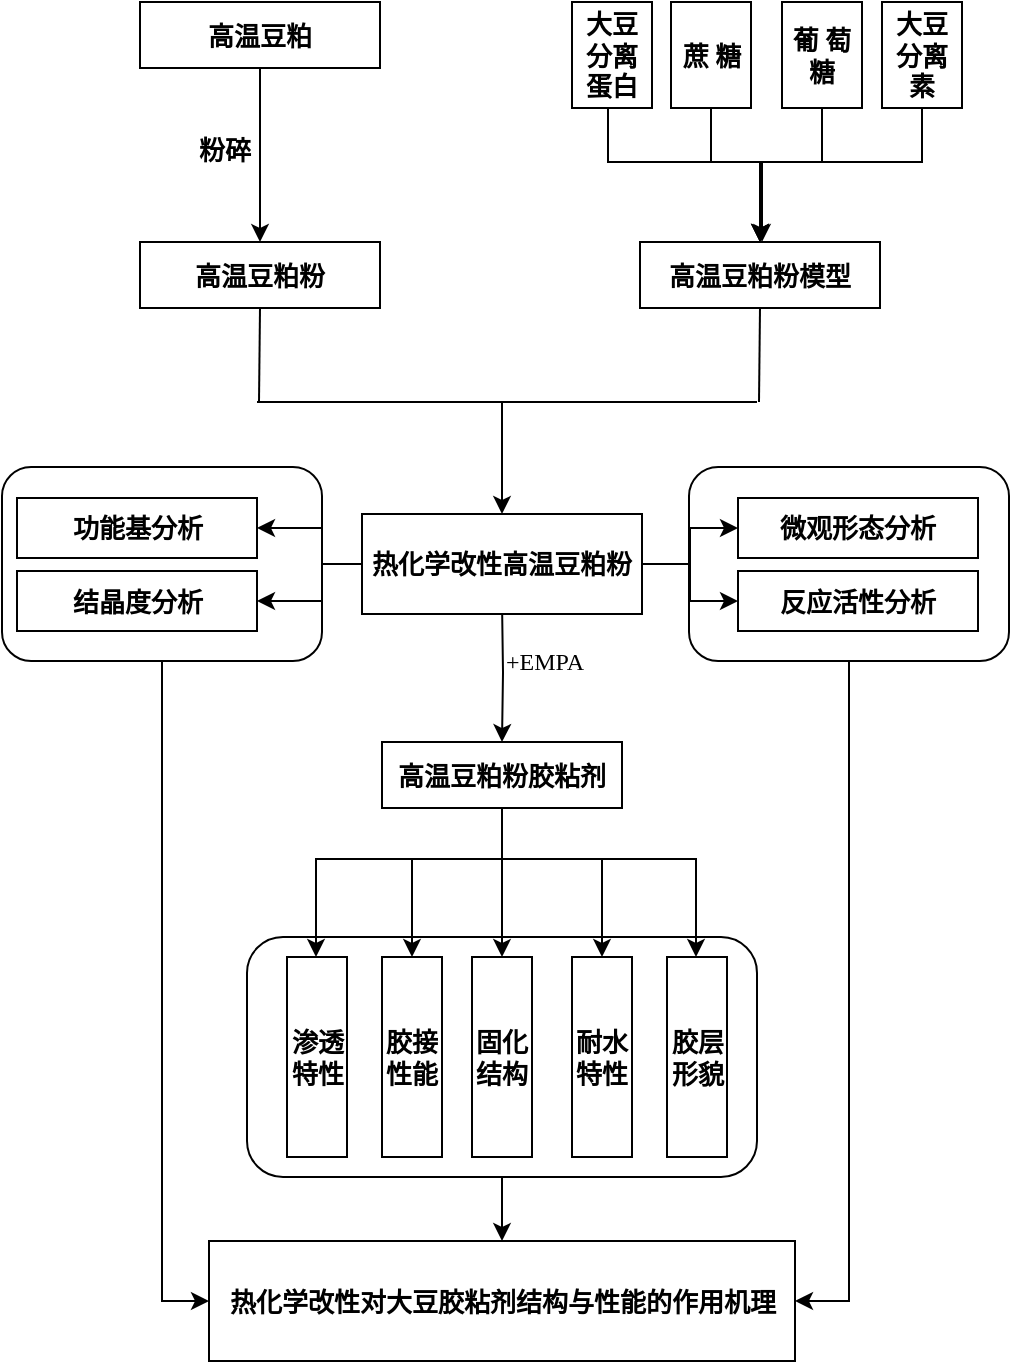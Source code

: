 <mxfile version="12.1.3" type="github" pages="1">
  <diagram id="edtNafhOueVqWPZp83Qx" name="Page-1">
    <mxGraphModel dx="971" dy="511" grid="1" gridSize="10" guides="1" tooltips="1" connect="1" arrows="1" fold="1" page="1" pageScale="1" pageWidth="827" pageHeight="1169" math="0" shadow="0">
      <root>
        <mxCell id="0"/>
        <mxCell id="1" parent="0"/>
        <mxCell id="b2VupkUFswHgS_7RCgm6-13" style="edgeStyle=orthogonalEdgeStyle;rounded=0;orthogonalLoop=1;jettySize=auto;html=1;entryX=1;entryY=0.5;entryDx=0;entryDy=0;" parent="1" source="b2VupkUFswHgS_7RCgm6-12" target="gaeCaFiwkaWdQa8wvfjB-63" edge="1">
          <mxGeometry relative="1" as="geometry"/>
        </mxCell>
        <mxCell id="b2VupkUFswHgS_7RCgm6-12" value="" style="rounded=1;whiteSpace=wrap;html=1;" parent="1" vertex="1">
          <mxGeometry x="483.5" y="512.5" width="160" height="97" as="geometry"/>
        </mxCell>
        <mxCell id="b2VupkUFswHgS_7RCgm6-16" style="edgeStyle=orthogonalEdgeStyle;rounded=0;orthogonalLoop=1;jettySize=auto;html=1;entryX=0;entryY=0.5;entryDx=0;entryDy=0;" parent="1" source="b2VupkUFswHgS_7RCgm6-11" target="gaeCaFiwkaWdQa8wvfjB-63" edge="1">
          <mxGeometry relative="1" as="geometry"/>
        </mxCell>
        <mxCell id="b2VupkUFswHgS_7RCgm6-11" value="" style="rounded=1;whiteSpace=wrap;html=1;" parent="1" vertex="1">
          <mxGeometry x="140" y="512.5" width="160" height="97" as="geometry"/>
        </mxCell>
        <mxCell id="PyA_wQ1f-txAwc_Txc-h-2" style="edgeStyle=orthogonalEdgeStyle;rounded=0;orthogonalLoop=1;jettySize=auto;html=1;" parent="1" source="gaeCaFiwkaWdQa8wvfjB-41" target="gaeCaFiwkaWdQa8wvfjB-63" edge="1">
          <mxGeometry relative="1" as="geometry"/>
        </mxCell>
        <mxCell id="gaeCaFiwkaWdQa8wvfjB-41" value="" style="rounded=1;whiteSpace=wrap;html=1;fontFamily=宋体;" parent="1" vertex="1">
          <mxGeometry x="262.5" y="747.5" width="255" height="120" as="geometry"/>
        </mxCell>
        <mxCell id="gaeCaFiwkaWdQa8wvfjB-36" style="edgeStyle=orthogonalEdgeStyle;rounded=0;orthogonalLoop=1;jettySize=auto;html=1;" parent="1" target="gaeCaFiwkaWdQa8wvfjB-34" edge="1">
          <mxGeometry relative="1" as="geometry">
            <mxPoint x="390" y="579.5" as="sourcePoint"/>
          </mxGeometry>
        </mxCell>
        <mxCell id="gaeCaFiwkaWdQa8wvfjB-1" value="高温豆粕粉" style="rounded=0;whiteSpace=wrap;html=1;fontStyle=1;fontSize=13;fontFamily=宋体;" parent="1" vertex="1">
          <mxGeometry x="209" y="400" width="120" height="33" as="geometry"/>
        </mxCell>
        <mxCell id="gaeCaFiwkaWdQa8wvfjB-2" value="高温豆粕粉模型" style="rounded=0;whiteSpace=wrap;html=1;fontStyle=1;fontSize=13;fontFamily=宋体;" parent="1" vertex="1">
          <mxGeometry x="459" y="400" width="120" height="33" as="geometry"/>
        </mxCell>
        <mxCell id="gaeCaFiwkaWdQa8wvfjB-8" style="edgeStyle=orthogonalEdgeStyle;rounded=0;orthogonalLoop=1;jettySize=auto;html=1;entryX=0.5;entryY=0;entryDx=0;entryDy=0;" parent="1" source="gaeCaFiwkaWdQa8wvfjB-3" target="gaeCaFiwkaWdQa8wvfjB-2" edge="1">
          <mxGeometry relative="1" as="geometry">
            <Array as="points">
              <mxPoint x="443" y="360"/>
              <mxPoint x="519" y="360"/>
            </Array>
          </mxGeometry>
        </mxCell>
        <mxCell id="gaeCaFiwkaWdQa8wvfjB-3" value="大豆分离蛋白" style="rounded=0;whiteSpace=wrap;html=1;fontStyle=1;fontSize=13;fontFamily=宋体;" parent="1" vertex="1">
          <mxGeometry x="425" y="280" width="40" height="53" as="geometry"/>
        </mxCell>
        <mxCell id="7011VS0mWLHFF22Ou8-2-2" style="edgeStyle=orthogonalEdgeStyle;rounded=0;orthogonalLoop=1;jettySize=auto;html=1;entryX=0.5;entryY=0;entryDx=0;entryDy=0;" edge="1" parent="1" source="gaeCaFiwkaWdQa8wvfjB-4" target="gaeCaFiwkaWdQa8wvfjB-2">
          <mxGeometry relative="1" as="geometry">
            <Array as="points">
              <mxPoint x="495" y="360"/>
              <mxPoint x="519" y="360"/>
            </Array>
          </mxGeometry>
        </mxCell>
        <mxCell id="gaeCaFiwkaWdQa8wvfjB-4" value="蔗 糖" style="rounded=0;whiteSpace=wrap;html=1;fontStyle=1;fontSize=13;fontFamily=宋体;" parent="1" vertex="1">
          <mxGeometry x="474.5" y="280" width="40" height="53" as="geometry"/>
        </mxCell>
        <mxCell id="7011VS0mWLHFF22Ou8-2-3" style="edgeStyle=orthogonalEdgeStyle;rounded=0;orthogonalLoop=1;jettySize=auto;html=1;" edge="1" parent="1" source="gaeCaFiwkaWdQa8wvfjB-15">
          <mxGeometry relative="1" as="geometry">
            <mxPoint x="520" y="400.0" as="targetPoint"/>
            <Array as="points">
              <mxPoint x="550" y="360"/>
              <mxPoint x="520" y="360"/>
            </Array>
          </mxGeometry>
        </mxCell>
        <mxCell id="gaeCaFiwkaWdQa8wvfjB-15" value="葡 萄 糖" style="rounded=0;whiteSpace=wrap;html=1;glass=0;gradientColor=none;horizontal=1;fontStyle=1;fontSize=13;fontFamily=宋体;" parent="1" vertex="1">
          <mxGeometry x="530" y="280" width="40" height="53" as="geometry"/>
        </mxCell>
        <mxCell id="7011VS0mWLHFF22Ou8-2-4" style="edgeStyle=orthogonalEdgeStyle;rounded=0;orthogonalLoop=1;jettySize=auto;html=1;" edge="1" parent="1" source="gaeCaFiwkaWdQa8wvfjB-17" target="gaeCaFiwkaWdQa8wvfjB-2">
          <mxGeometry relative="1" as="geometry">
            <Array as="points">
              <mxPoint x="600" y="360"/>
              <mxPoint x="519" y="360"/>
            </Array>
          </mxGeometry>
        </mxCell>
        <mxCell id="gaeCaFiwkaWdQa8wvfjB-17" value="大豆分离素" style="rounded=0;whiteSpace=wrap;html=1;fontStyle=1;fontSize=13;fontFamily=宋体;" parent="1" vertex="1">
          <mxGeometry x="580" y="280" width="40" height="53" as="geometry"/>
        </mxCell>
        <mxCell id="b2VupkUFswHgS_7RCgm6-7" style="edgeStyle=orthogonalEdgeStyle;rounded=0;orthogonalLoop=1;jettySize=auto;html=1;entryX=1;entryY=0.5;entryDx=0;entryDy=0;" parent="1" source="gaeCaFiwkaWdQa8wvfjB-20" target="gaeCaFiwkaWdQa8wvfjB-55" edge="1">
          <mxGeometry relative="1" as="geometry">
            <Array as="points">
              <mxPoint x="300" y="561"/>
              <mxPoint x="300" y="543"/>
            </Array>
          </mxGeometry>
        </mxCell>
        <mxCell id="b2VupkUFswHgS_7RCgm6-9" style="edgeStyle=orthogonalEdgeStyle;rounded=0;orthogonalLoop=1;jettySize=auto;html=1;entryX=0;entryY=0.5;entryDx=0;entryDy=0;" parent="1" source="gaeCaFiwkaWdQa8wvfjB-20" target="gaeCaFiwkaWdQa8wvfjB-58" edge="1">
          <mxGeometry relative="1" as="geometry"/>
        </mxCell>
        <mxCell id="b2VupkUFswHgS_7RCgm6-10" style="edgeStyle=orthogonalEdgeStyle;rounded=0;orthogonalLoop=1;jettySize=auto;html=1;entryX=0;entryY=0.5;entryDx=0;entryDy=0;" parent="1" source="gaeCaFiwkaWdQa8wvfjB-20" target="gaeCaFiwkaWdQa8wvfjB-56" edge="1">
          <mxGeometry relative="1" as="geometry"/>
        </mxCell>
        <mxCell id="b2VupkUFswHgS_7RCgm6-17" style="edgeStyle=orthogonalEdgeStyle;rounded=0;orthogonalLoop=1;jettySize=auto;html=1;entryX=1;entryY=0.5;entryDx=0;entryDy=0;" parent="1" source="gaeCaFiwkaWdQa8wvfjB-20" target="gaeCaFiwkaWdQa8wvfjB-57" edge="1">
          <mxGeometry relative="1" as="geometry">
            <Array as="points">
              <mxPoint x="300" y="561"/>
              <mxPoint x="300" y="580"/>
            </Array>
          </mxGeometry>
        </mxCell>
        <mxCell id="gaeCaFiwkaWdQa8wvfjB-20" value="热化学改性高温豆粕粉" style="rounded=0;whiteSpace=wrap;html=1;fontFamily=宋体;fontStyle=1;fontSize=13;" parent="1" vertex="1">
          <mxGeometry x="320" y="536" width="140" height="50" as="geometry"/>
        </mxCell>
        <mxCell id="gaeCaFiwkaWdQa8wvfjB-21" value="" style="endArrow=none;html=1;" parent="1" edge="1">
          <mxGeometry width="50" height="50" relative="1" as="geometry">
            <mxPoint x="267.5" y="480" as="sourcePoint"/>
            <mxPoint x="517.5" y="480" as="targetPoint"/>
          </mxGeometry>
        </mxCell>
        <mxCell id="gaeCaFiwkaWdQa8wvfjB-24" value="" style="endArrow=none;html=1;entryX=0.5;entryY=1;entryDx=0;entryDy=0;" parent="1" target="gaeCaFiwkaWdQa8wvfjB-1" edge="1">
          <mxGeometry width="50" height="50" relative="1" as="geometry">
            <mxPoint x="268.5" y="480" as="sourcePoint"/>
            <mxPoint x="318.5" y="470" as="targetPoint"/>
          </mxGeometry>
        </mxCell>
        <mxCell id="gaeCaFiwkaWdQa8wvfjB-25" value="" style="endArrow=none;html=1;entryX=0.5;entryY=1;entryDx=0;entryDy=0;" parent="1" target="gaeCaFiwkaWdQa8wvfjB-2" edge="1">
          <mxGeometry width="50" height="50" relative="1" as="geometry">
            <mxPoint x="518.5" y="480" as="sourcePoint"/>
            <mxPoint x="518.5" y="420" as="targetPoint"/>
          </mxGeometry>
        </mxCell>
        <mxCell id="gaeCaFiwkaWdQa8wvfjB-70" style="edgeStyle=orthogonalEdgeStyle;rounded=0;orthogonalLoop=1;jettySize=auto;html=1;" parent="1" source="gaeCaFiwkaWdQa8wvfjB-34" target="gaeCaFiwkaWdQa8wvfjB-45" edge="1">
          <mxGeometry relative="1" as="geometry">
            <Array as="points">
              <mxPoint x="390" y="708.5"/>
              <mxPoint x="440" y="708.5"/>
            </Array>
          </mxGeometry>
        </mxCell>
        <mxCell id="gaeCaFiwkaWdQa8wvfjB-71" style="edgeStyle=orthogonalEdgeStyle;rounded=0;orthogonalLoop=1;jettySize=auto;html=1;" parent="1" source="gaeCaFiwkaWdQa8wvfjB-34" target="gaeCaFiwkaWdQa8wvfjB-44" edge="1">
          <mxGeometry relative="1" as="geometry"/>
        </mxCell>
        <mxCell id="gaeCaFiwkaWdQa8wvfjB-72" style="edgeStyle=orthogonalEdgeStyle;rounded=0;orthogonalLoop=1;jettySize=auto;html=1;" parent="1" source="gaeCaFiwkaWdQa8wvfjB-34" target="gaeCaFiwkaWdQa8wvfjB-43" edge="1">
          <mxGeometry relative="1" as="geometry">
            <Array as="points">
              <mxPoint x="390" y="708.5"/>
              <mxPoint x="345" y="708.5"/>
            </Array>
          </mxGeometry>
        </mxCell>
        <mxCell id="gaeCaFiwkaWdQa8wvfjB-73" style="edgeStyle=orthogonalEdgeStyle;rounded=0;orthogonalLoop=1;jettySize=auto;html=1;" parent="1" source="gaeCaFiwkaWdQa8wvfjB-34" target="gaeCaFiwkaWdQa8wvfjB-42" edge="1">
          <mxGeometry relative="1" as="geometry">
            <Array as="points">
              <mxPoint x="390" y="708.5"/>
              <mxPoint x="297" y="708.5"/>
            </Array>
          </mxGeometry>
        </mxCell>
        <mxCell id="gaeCaFiwkaWdQa8wvfjB-74" style="edgeStyle=orthogonalEdgeStyle;rounded=0;orthogonalLoop=1;jettySize=auto;html=1;" parent="1" source="gaeCaFiwkaWdQa8wvfjB-34" target="gaeCaFiwkaWdQa8wvfjB-46" edge="1">
          <mxGeometry relative="1" as="geometry">
            <Array as="points">
              <mxPoint x="390" y="708.5"/>
              <mxPoint x="487" y="708.5"/>
            </Array>
          </mxGeometry>
        </mxCell>
        <mxCell id="gaeCaFiwkaWdQa8wvfjB-34" value="高温豆粕粉胶粘剂" style="rounded=0;whiteSpace=wrap;html=1;fontFamily=宋体;fontStyle=1;fontSize=13;" parent="1" vertex="1">
          <mxGeometry x="330" y="650" width="120" height="33" as="geometry"/>
        </mxCell>
        <mxCell id="gaeCaFiwkaWdQa8wvfjB-40" value="+EMPA" style="text;html=1;resizable=0;points=[];autosize=1;align=left;verticalAlign=top;spacingTop=-4;fontFamily=Times New Roman;" parent="1" vertex="1">
          <mxGeometry x="390" y="599.5" width="50" height="20" as="geometry"/>
        </mxCell>
        <mxCell id="gaeCaFiwkaWdQa8wvfjB-42" value="渗透特性" style="rounded=0;whiteSpace=wrap;html=1;fontStyle=1;fontSize=13;fontFamily=宋体;" parent="1" vertex="1">
          <mxGeometry x="282.5" y="757.5" width="30" height="100" as="geometry"/>
        </mxCell>
        <mxCell id="gaeCaFiwkaWdQa8wvfjB-43" value="胶接性能" style="rounded=0;whiteSpace=wrap;html=1;fontStyle=1;fontSize=13;fontFamily=宋体;" parent="1" vertex="1">
          <mxGeometry x="330" y="757.5" width="30" height="100" as="geometry"/>
        </mxCell>
        <mxCell id="gaeCaFiwkaWdQa8wvfjB-44" value="固化结构" style="rounded=0;whiteSpace=wrap;html=1;fontStyle=1;fontSize=13;fontFamily=宋体;" parent="1" vertex="1">
          <mxGeometry x="375" y="757.5" width="30" height="100" as="geometry"/>
        </mxCell>
        <mxCell id="gaeCaFiwkaWdQa8wvfjB-45" value="耐水特性" style="rounded=0;whiteSpace=wrap;html=1;fontStyle=1;fontSize=13;fontFamily=宋体;" parent="1" vertex="1">
          <mxGeometry x="425" y="757.5" width="30" height="100" as="geometry"/>
        </mxCell>
        <mxCell id="gaeCaFiwkaWdQa8wvfjB-46" value="胶层形貌" style="rounded=0;whiteSpace=wrap;html=1;fontStyle=1;fontSize=13;fontFamily=宋体;" parent="1" vertex="1">
          <mxGeometry x="472.5" y="757.5" width="30" height="100" as="geometry"/>
        </mxCell>
        <mxCell id="gaeCaFiwkaWdQa8wvfjB-55" value="功能基分析" style="rounded=0;whiteSpace=wrap;html=1;fontFamily=宋体;fontStyle=1;fontSize=13;" parent="1" vertex="1">
          <mxGeometry x="147.5" y="528" width="120" height="30" as="geometry"/>
        </mxCell>
        <mxCell id="gaeCaFiwkaWdQa8wvfjB-56" value="&lt;font face=&quot;宋体&quot; style=&quot;font-size: 13px;&quot;&gt;反应活性分析&lt;/font&gt;" style="rounded=0;whiteSpace=wrap;html=1;fontStyle=1;fontSize=13;" parent="1" vertex="1">
          <mxGeometry x="508" y="564.5" width="120" height="30" as="geometry"/>
        </mxCell>
        <mxCell id="gaeCaFiwkaWdQa8wvfjB-57" value="结晶度分析" style="rounded=0;whiteSpace=wrap;html=1;fontFamily=宋体;fontStyle=1;fontSize=13;" parent="1" vertex="1">
          <mxGeometry x="147.5" y="564.5" width="120" height="30" as="geometry"/>
        </mxCell>
        <mxCell id="gaeCaFiwkaWdQa8wvfjB-58" value="微观形态分析" style="rounded=0;whiteSpace=wrap;html=1;fontFamily=宋体;fontStyle=1;fontSize=13;" parent="1" vertex="1">
          <mxGeometry x="508" y="528" width="120" height="30" as="geometry"/>
        </mxCell>
        <mxCell id="gaeCaFiwkaWdQa8wvfjB-63" value="热化学改性对大豆胶粘剂结构与性能的作用机理" style="rounded=0;whiteSpace=wrap;html=1;fontStyle=1;fontSize=13;fontFamily=宋体;" parent="1" vertex="1">
          <mxGeometry x="243.5" y="899.5" width="293" height="60" as="geometry"/>
        </mxCell>
        <mxCell id="b2VupkUFswHgS_7RCgm6-3" style="edgeStyle=orthogonalEdgeStyle;rounded=0;orthogonalLoop=1;jettySize=auto;html=1;entryX=0.5;entryY=0;entryDx=0;entryDy=0;" parent="1" source="b2VupkUFswHgS_7RCgm6-2" target="gaeCaFiwkaWdQa8wvfjB-1" edge="1">
          <mxGeometry relative="1" as="geometry"/>
        </mxCell>
        <mxCell id="b2VupkUFswHgS_7RCgm6-4" value="粉碎" style="text;html=1;resizable=0;points=[];align=center;verticalAlign=middle;labelBackgroundColor=#ffffff;fontStyle=1;fontSize=13;fontFamily=宋体;" parent="b2VupkUFswHgS_7RCgm6-3" vertex="1" connectable="0">
          <mxGeometry x="-0.003" y="7" relative="1" as="geometry">
            <mxPoint x="-25.5" y="-3" as="offset"/>
          </mxGeometry>
        </mxCell>
        <mxCell id="b2VupkUFswHgS_7RCgm6-2" value="高温豆粕" style="rounded=0;whiteSpace=wrap;html=1;fontStyle=1;fontSize=13;fontFamily=宋体;" parent="1" vertex="1">
          <mxGeometry x="209" y="280" width="120" height="33" as="geometry"/>
        </mxCell>
        <mxCell id="b2VupkUFswHgS_7RCgm6-5" value="" style="endArrow=classic;html=1;entryX=0.5;entryY=0;entryDx=0;entryDy=0;" parent="1" target="gaeCaFiwkaWdQa8wvfjB-20" edge="1">
          <mxGeometry width="50" height="50" relative="1" as="geometry">
            <mxPoint x="390" y="480" as="sourcePoint"/>
            <mxPoint x="430" y="480" as="targetPoint"/>
            <Array as="points">
              <mxPoint x="390" y="500"/>
            </Array>
          </mxGeometry>
        </mxCell>
      </root>
    </mxGraphModel>
  </diagram>
</mxfile>

